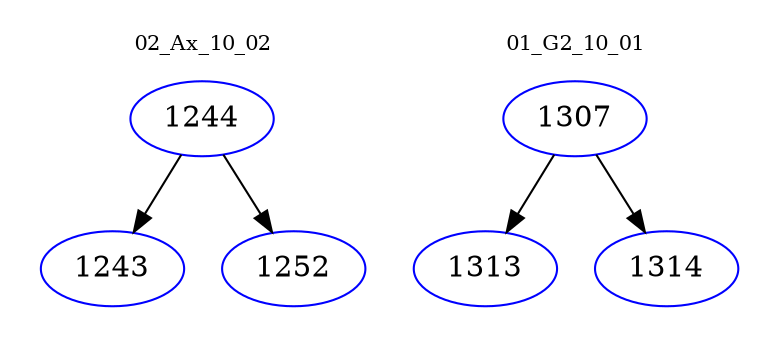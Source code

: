 digraph{
subgraph cluster_0 {
color = white
label = "02_Ax_10_02";
fontsize=10;
T0_1244 [label="1244", color="blue"]
T0_1244 -> T0_1243 [color="black"]
T0_1243 [label="1243", color="blue"]
T0_1244 -> T0_1252 [color="black"]
T0_1252 [label="1252", color="blue"]
}
subgraph cluster_1 {
color = white
label = "01_G2_10_01";
fontsize=10;
T1_1307 [label="1307", color="blue"]
T1_1307 -> T1_1313 [color="black"]
T1_1313 [label="1313", color="blue"]
T1_1307 -> T1_1314 [color="black"]
T1_1314 [label="1314", color="blue"]
}
}
